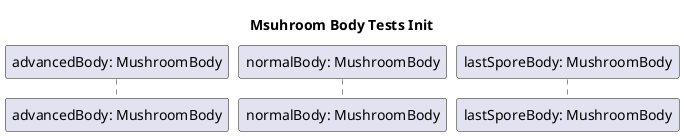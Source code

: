 @startuml Mushroom Body Tests Init

title Msuhroom Body Tests Init


participant "advancedBody: MushroomBody" as amb
participant "normalBody: MushroomBody" as nmb
participant "lastSporeBody: MushroomBody" as lsmb


@enduml